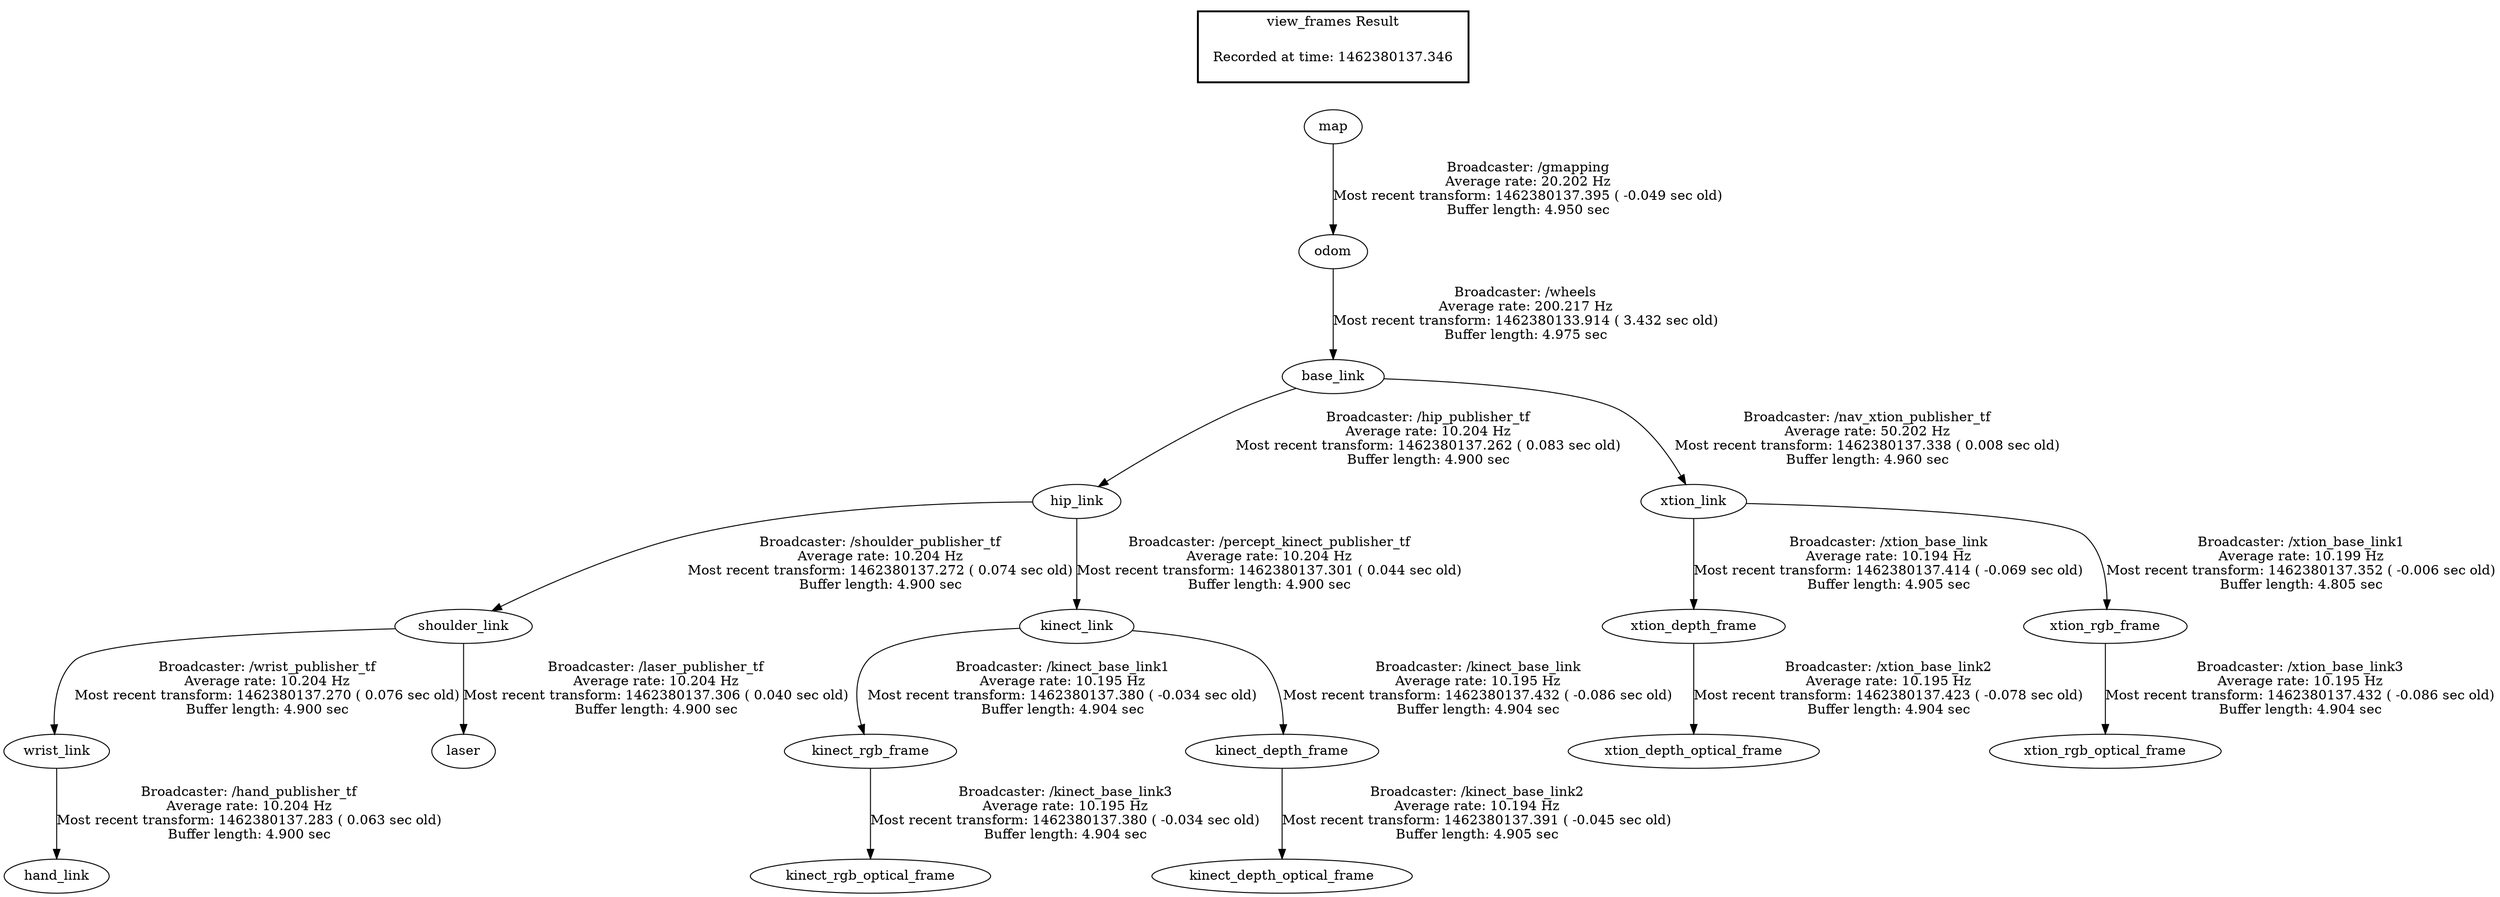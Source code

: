 digraph G {
"base_link" -> "hip_link"[label="Broadcaster: /hip_publisher_tf\nAverage rate: 10.204 Hz\nMost recent transform: 1462380137.262 ( 0.083 sec old)\nBuffer length: 4.900 sec\n"];
"odom" -> "base_link"[label="Broadcaster: /wheels\nAverage rate: 200.217 Hz\nMost recent transform: 1462380133.914 ( 3.432 sec old)\nBuffer length: 4.975 sec\n"];
"map" -> "odom"[label="Broadcaster: /gmapping\nAverage rate: 20.202 Hz\nMost recent transform: 1462380137.395 ( -0.049 sec old)\nBuffer length: 4.950 sec\n"];
"shoulder_link" -> "wrist_link"[label="Broadcaster: /wrist_publisher_tf\nAverage rate: 10.204 Hz\nMost recent transform: 1462380137.270 ( 0.076 sec old)\nBuffer length: 4.900 sec\n"];
"hip_link" -> "shoulder_link"[label="Broadcaster: /shoulder_publisher_tf\nAverage rate: 10.204 Hz\nMost recent transform: 1462380137.272 ( 0.074 sec old)\nBuffer length: 4.900 sec\n"];
"kinect_rgb_frame" -> "kinect_rgb_optical_frame"[label="Broadcaster: /kinect_base_link3\nAverage rate: 10.195 Hz\nMost recent transform: 1462380137.380 ( -0.034 sec old)\nBuffer length: 4.904 sec\n"];
"kinect_link" -> "kinect_rgb_frame"[label="Broadcaster: /kinect_base_link1\nAverage rate: 10.195 Hz\nMost recent transform: 1462380137.380 ( -0.034 sec old)\nBuffer length: 4.904 sec\n"];
"hip_link" -> "kinect_link"[label="Broadcaster: /percept_kinect_publisher_tf\nAverage rate: 10.204 Hz\nMost recent transform: 1462380137.301 ( 0.044 sec old)\nBuffer length: 4.900 sec\n"];
"base_link" -> "xtion_link"[label="Broadcaster: /nav_xtion_publisher_tf\nAverage rate: 50.202 Hz\nMost recent transform: 1462380137.338 ( 0.008 sec old)\nBuffer length: 4.960 sec\n"];
"wrist_link" -> "hand_link"[label="Broadcaster: /hand_publisher_tf\nAverage rate: 10.204 Hz\nMost recent transform: 1462380137.283 ( 0.063 sec old)\nBuffer length: 4.900 sec\n"];
"kinect_depth_frame" -> "kinect_depth_optical_frame"[label="Broadcaster: /kinect_base_link2\nAverage rate: 10.194 Hz\nMost recent transform: 1462380137.391 ( -0.045 sec old)\nBuffer length: 4.905 sec\n"];
"kinect_link" -> "kinect_depth_frame"[label="Broadcaster: /kinect_base_link\nAverage rate: 10.195 Hz\nMost recent transform: 1462380137.432 ( -0.086 sec old)\nBuffer length: 4.904 sec\n"];
"shoulder_link" -> "laser"[label="Broadcaster: /laser_publisher_tf\nAverage rate: 10.204 Hz\nMost recent transform: 1462380137.306 ( 0.040 sec old)\nBuffer length: 4.900 sec\n"];
"xtion_link" -> "xtion_depth_frame"[label="Broadcaster: /xtion_base_link\nAverage rate: 10.194 Hz\nMost recent transform: 1462380137.414 ( -0.069 sec old)\nBuffer length: 4.905 sec\n"];
"xtion_depth_frame" -> "xtion_depth_optical_frame"[label="Broadcaster: /xtion_base_link2\nAverage rate: 10.195 Hz\nMost recent transform: 1462380137.423 ( -0.078 sec old)\nBuffer length: 4.904 sec\n"];
"xtion_rgb_frame" -> "xtion_rgb_optical_frame"[label="Broadcaster: /xtion_base_link3\nAverage rate: 10.195 Hz\nMost recent transform: 1462380137.432 ( -0.086 sec old)\nBuffer length: 4.904 sec\n"];
"xtion_link" -> "xtion_rgb_frame"[label="Broadcaster: /xtion_base_link1\nAverage rate: 10.199 Hz\nMost recent transform: 1462380137.352 ( -0.006 sec old)\nBuffer length: 4.805 sec\n"];
edge [style=invis];
 subgraph cluster_legend { style=bold; color=black; label ="view_frames Result";
"Recorded at time: 1462380137.346"[ shape=plaintext ] ;
 }->"map";
}